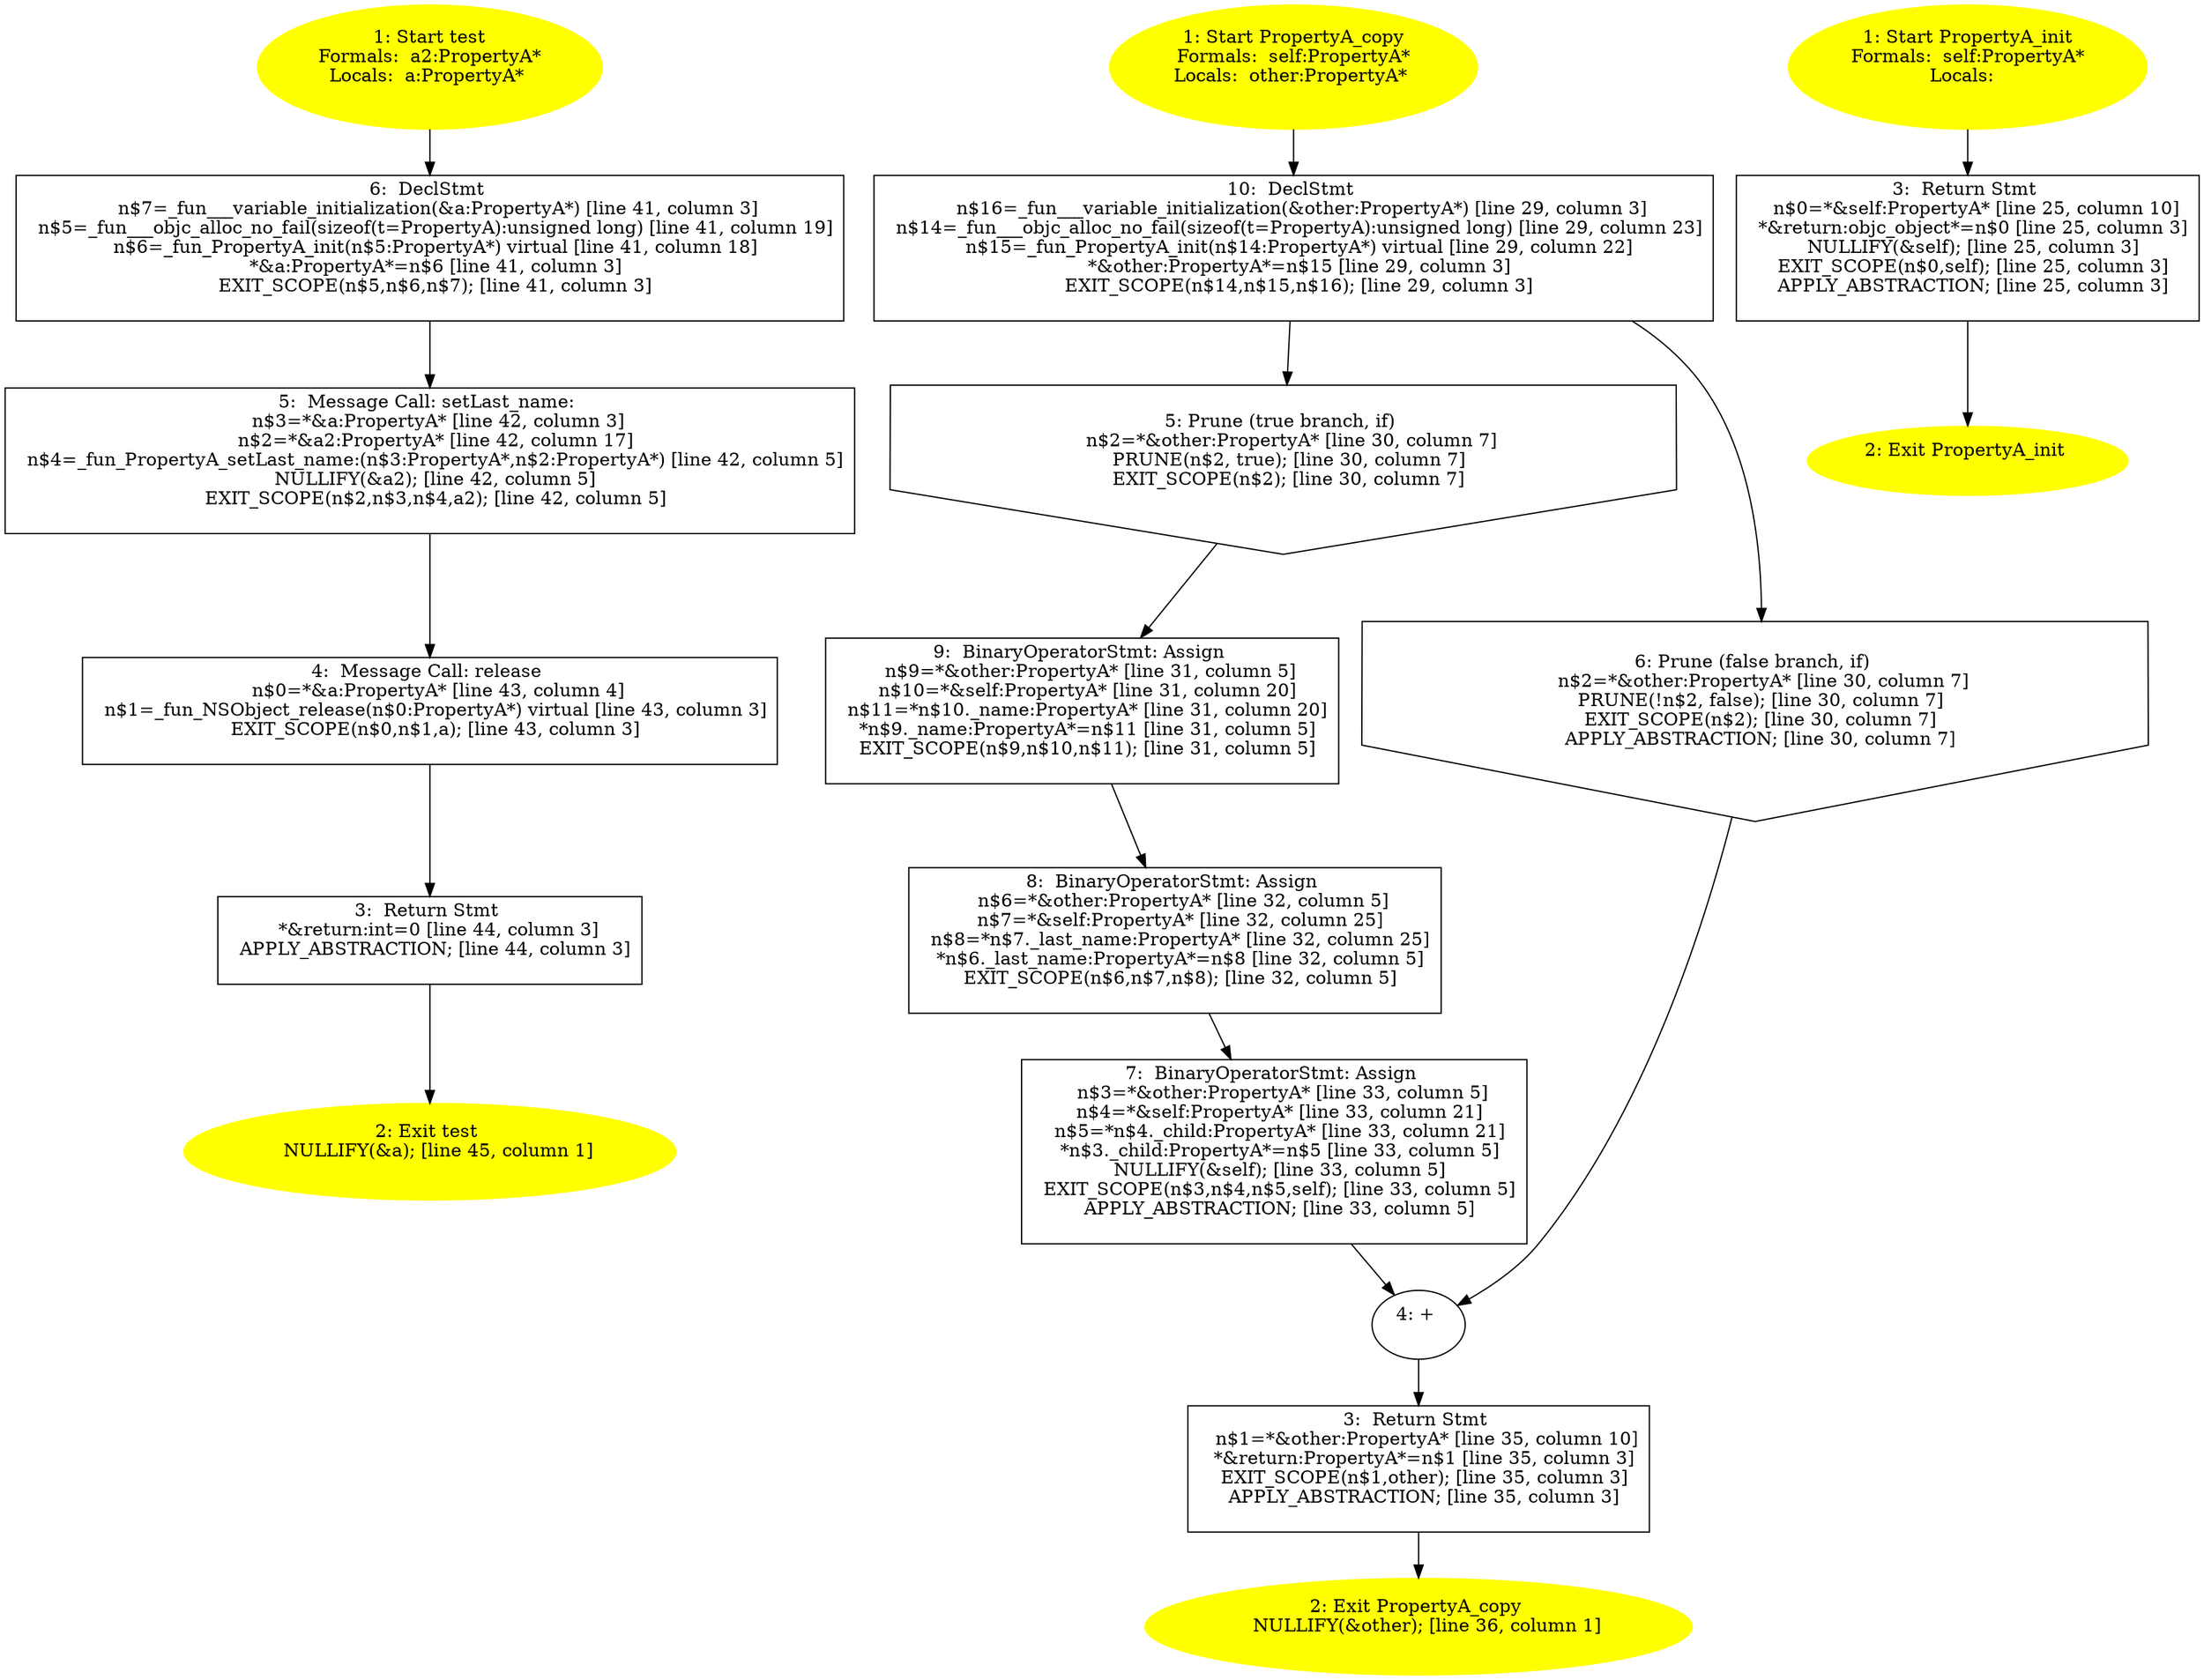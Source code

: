 /* @generated */
digraph cfg {
"test.098f6bcd4621d373cade4e832627b4f6_1" [label="1: Start test\nFormals:  a2:PropertyA*\nLocals:  a:PropertyA* \n  " color=yellow style=filled]
	

	 "test.098f6bcd4621d373cade4e832627b4f6_1" -> "test.098f6bcd4621d373cade4e832627b4f6_6" ;
"test.098f6bcd4621d373cade4e832627b4f6_2" [label="2: Exit test \n   NULLIFY(&a); [line 45, column 1]\n " color=yellow style=filled]
	

"test.098f6bcd4621d373cade4e832627b4f6_3" [label="3:  Return Stmt \n   *&return:int=0 [line 44, column 3]\n  APPLY_ABSTRACTION; [line 44, column 3]\n " shape="box"]
	

	 "test.098f6bcd4621d373cade4e832627b4f6_3" -> "test.098f6bcd4621d373cade4e832627b4f6_2" ;
"test.098f6bcd4621d373cade4e832627b4f6_4" [label="4:  Message Call: release \n   n$0=*&a:PropertyA* [line 43, column 4]\n  n$1=_fun_NSObject_release(n$0:PropertyA*) virtual [line 43, column 3]\n  EXIT_SCOPE(n$0,n$1,a); [line 43, column 3]\n " shape="box"]
	

	 "test.098f6bcd4621d373cade4e832627b4f6_4" -> "test.098f6bcd4621d373cade4e832627b4f6_3" ;
"test.098f6bcd4621d373cade4e832627b4f6_5" [label="5:  Message Call: setLast_name: \n   n$3=*&a:PropertyA* [line 42, column 3]\n  n$2=*&a2:PropertyA* [line 42, column 17]\n  n$4=_fun_PropertyA_setLast_name:(n$3:PropertyA*,n$2:PropertyA*) [line 42, column 5]\n  NULLIFY(&a2); [line 42, column 5]\n  EXIT_SCOPE(n$2,n$3,n$4,a2); [line 42, column 5]\n " shape="box"]
	

	 "test.098f6bcd4621d373cade4e832627b4f6_5" -> "test.098f6bcd4621d373cade4e832627b4f6_4" ;
"test.098f6bcd4621d373cade4e832627b4f6_6" [label="6:  DeclStmt \n   n$7=_fun___variable_initialization(&a:PropertyA*) [line 41, column 3]\n  n$5=_fun___objc_alloc_no_fail(sizeof(t=PropertyA):unsigned long) [line 41, column 19]\n  n$6=_fun_PropertyA_init(n$5:PropertyA*) virtual [line 41, column 18]\n  *&a:PropertyA*=n$6 [line 41, column 3]\n  EXIT_SCOPE(n$5,n$6,n$7); [line 41, column 3]\n " shape="box"]
	

	 "test.098f6bcd4621d373cade4e832627b4f6_6" -> "test.098f6bcd4621d373cade4e832627b4f6_5" ;
"copy#PropertyA#instance.d5955e11cf35af4b4d602b2971590d5f_1" [label="1: Start PropertyA_copy\nFormals:  self:PropertyA*\nLocals:  other:PropertyA* \n  " color=yellow style=filled]
	

	 "copy#PropertyA#instance.d5955e11cf35af4b4d602b2971590d5f_1" -> "copy#PropertyA#instance.d5955e11cf35af4b4d602b2971590d5f_10" ;
"copy#PropertyA#instance.d5955e11cf35af4b4d602b2971590d5f_2" [label="2: Exit PropertyA_copy \n   NULLIFY(&other); [line 36, column 1]\n " color=yellow style=filled]
	

"copy#PropertyA#instance.d5955e11cf35af4b4d602b2971590d5f_3" [label="3:  Return Stmt \n   n$1=*&other:PropertyA* [line 35, column 10]\n  *&return:PropertyA*=n$1 [line 35, column 3]\n  EXIT_SCOPE(n$1,other); [line 35, column 3]\n  APPLY_ABSTRACTION; [line 35, column 3]\n " shape="box"]
	

	 "copy#PropertyA#instance.d5955e11cf35af4b4d602b2971590d5f_3" -> "copy#PropertyA#instance.d5955e11cf35af4b4d602b2971590d5f_2" ;
"copy#PropertyA#instance.d5955e11cf35af4b4d602b2971590d5f_4" [label="4: + \n  " ]
	

	 "copy#PropertyA#instance.d5955e11cf35af4b4d602b2971590d5f_4" -> "copy#PropertyA#instance.d5955e11cf35af4b4d602b2971590d5f_3" ;
"copy#PropertyA#instance.d5955e11cf35af4b4d602b2971590d5f_5" [label="5: Prune (true branch, if) \n   n$2=*&other:PropertyA* [line 30, column 7]\n  PRUNE(n$2, true); [line 30, column 7]\n  EXIT_SCOPE(n$2); [line 30, column 7]\n " shape="invhouse"]
	

	 "copy#PropertyA#instance.d5955e11cf35af4b4d602b2971590d5f_5" -> "copy#PropertyA#instance.d5955e11cf35af4b4d602b2971590d5f_9" ;
"copy#PropertyA#instance.d5955e11cf35af4b4d602b2971590d5f_6" [label="6: Prune (false branch, if) \n   n$2=*&other:PropertyA* [line 30, column 7]\n  PRUNE(!n$2, false); [line 30, column 7]\n  EXIT_SCOPE(n$2); [line 30, column 7]\n  APPLY_ABSTRACTION; [line 30, column 7]\n " shape="invhouse"]
	

	 "copy#PropertyA#instance.d5955e11cf35af4b4d602b2971590d5f_6" -> "copy#PropertyA#instance.d5955e11cf35af4b4d602b2971590d5f_4" ;
"copy#PropertyA#instance.d5955e11cf35af4b4d602b2971590d5f_7" [label="7:  BinaryOperatorStmt: Assign \n   n$3=*&other:PropertyA* [line 33, column 5]\n  n$4=*&self:PropertyA* [line 33, column 21]\n  n$5=*n$4._child:PropertyA* [line 33, column 21]\n  *n$3._child:PropertyA*=n$5 [line 33, column 5]\n  NULLIFY(&self); [line 33, column 5]\n  EXIT_SCOPE(n$3,n$4,n$5,self); [line 33, column 5]\n  APPLY_ABSTRACTION; [line 33, column 5]\n " shape="box"]
	

	 "copy#PropertyA#instance.d5955e11cf35af4b4d602b2971590d5f_7" -> "copy#PropertyA#instance.d5955e11cf35af4b4d602b2971590d5f_4" ;
"copy#PropertyA#instance.d5955e11cf35af4b4d602b2971590d5f_8" [label="8:  BinaryOperatorStmt: Assign \n   n$6=*&other:PropertyA* [line 32, column 5]\n  n$7=*&self:PropertyA* [line 32, column 25]\n  n$8=*n$7._last_name:PropertyA* [line 32, column 25]\n  *n$6._last_name:PropertyA*=n$8 [line 32, column 5]\n  EXIT_SCOPE(n$6,n$7,n$8); [line 32, column 5]\n " shape="box"]
	

	 "copy#PropertyA#instance.d5955e11cf35af4b4d602b2971590d5f_8" -> "copy#PropertyA#instance.d5955e11cf35af4b4d602b2971590d5f_7" ;
"copy#PropertyA#instance.d5955e11cf35af4b4d602b2971590d5f_9" [label="9:  BinaryOperatorStmt: Assign \n   n$9=*&other:PropertyA* [line 31, column 5]\n  n$10=*&self:PropertyA* [line 31, column 20]\n  n$11=*n$10._name:PropertyA* [line 31, column 20]\n  *n$9._name:PropertyA*=n$11 [line 31, column 5]\n  EXIT_SCOPE(n$9,n$10,n$11); [line 31, column 5]\n " shape="box"]
	

	 "copy#PropertyA#instance.d5955e11cf35af4b4d602b2971590d5f_9" -> "copy#PropertyA#instance.d5955e11cf35af4b4d602b2971590d5f_8" ;
"copy#PropertyA#instance.d5955e11cf35af4b4d602b2971590d5f_10" [label="10:  DeclStmt \n   n$16=_fun___variable_initialization(&other:PropertyA*) [line 29, column 3]\n  n$14=_fun___objc_alloc_no_fail(sizeof(t=PropertyA):unsigned long) [line 29, column 23]\n  n$15=_fun_PropertyA_init(n$14:PropertyA*) virtual [line 29, column 22]\n  *&other:PropertyA*=n$15 [line 29, column 3]\n  EXIT_SCOPE(n$14,n$15,n$16); [line 29, column 3]\n " shape="box"]
	

	 "copy#PropertyA#instance.d5955e11cf35af4b4d602b2971590d5f_10" -> "copy#PropertyA#instance.d5955e11cf35af4b4d602b2971590d5f_5" ;
	 "copy#PropertyA#instance.d5955e11cf35af4b4d602b2971590d5f_10" -> "copy#PropertyA#instance.d5955e11cf35af4b4d602b2971590d5f_6" ;
"init#PropertyA#instance.a50cf011b0759e26f65bb059fbc6d60c_1" [label="1: Start PropertyA_init\nFormals:  self:PropertyA*\nLocals:  \n  " color=yellow style=filled]
	

	 "init#PropertyA#instance.a50cf011b0759e26f65bb059fbc6d60c_1" -> "init#PropertyA#instance.a50cf011b0759e26f65bb059fbc6d60c_3" ;
"init#PropertyA#instance.a50cf011b0759e26f65bb059fbc6d60c_2" [label="2: Exit PropertyA_init \n  " color=yellow style=filled]
	

"init#PropertyA#instance.a50cf011b0759e26f65bb059fbc6d60c_3" [label="3:  Return Stmt \n   n$0=*&self:PropertyA* [line 25, column 10]\n  *&return:objc_object*=n$0 [line 25, column 3]\n  NULLIFY(&self); [line 25, column 3]\n  EXIT_SCOPE(n$0,self); [line 25, column 3]\n  APPLY_ABSTRACTION; [line 25, column 3]\n " shape="box"]
	

	 "init#PropertyA#instance.a50cf011b0759e26f65bb059fbc6d60c_3" -> "init#PropertyA#instance.a50cf011b0759e26f65bb059fbc6d60c_2" ;
}
